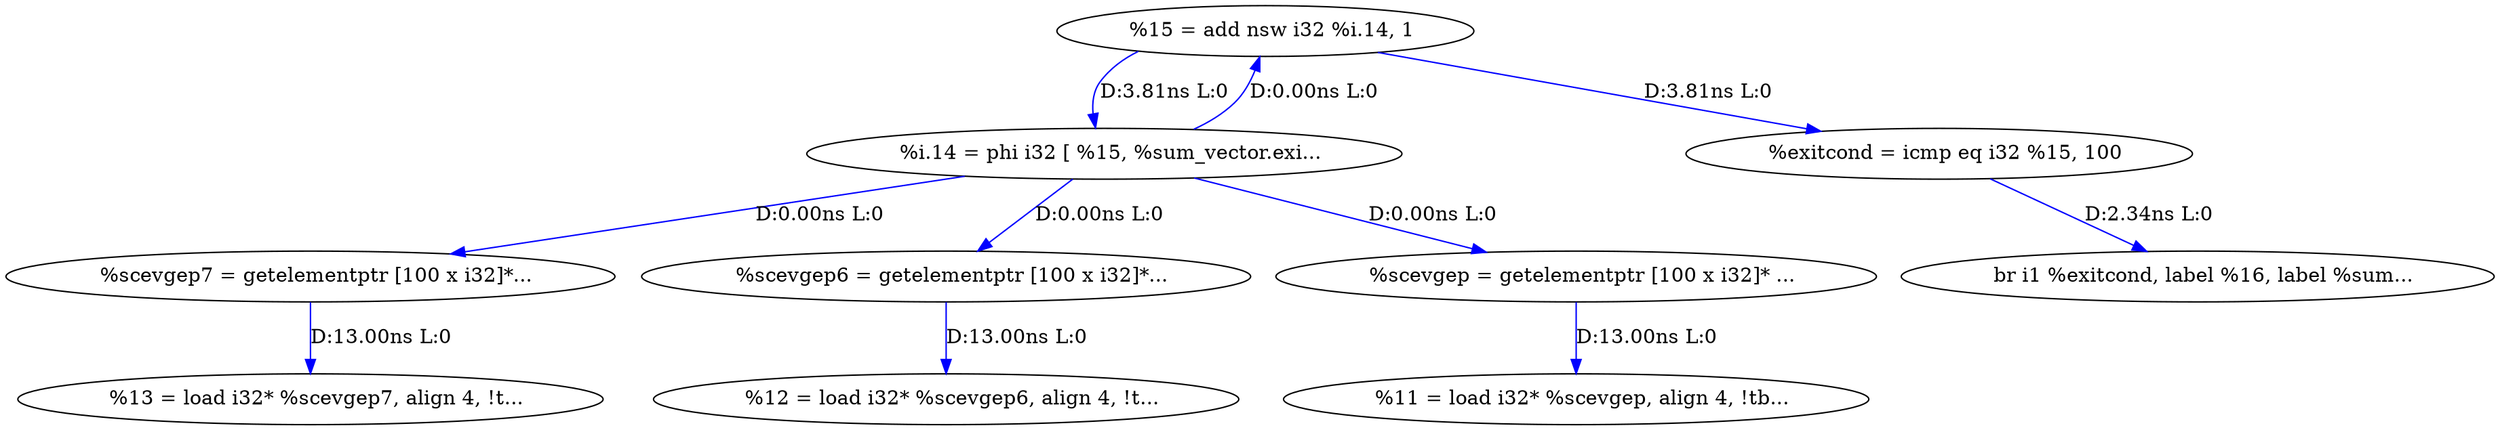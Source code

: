 digraph {
Node0xadcdba0[label="  %15 = add nsw i32 %i.14, 1"];
Node0xadcd6a0[label="  %i.14 = phi i32 [ %15, %sum_vector.exi..."];
Node0xadcd6a0 -> Node0xadcdba0[label="D:0.00ns L:0",color=blue];
Node0xadcd880[label="  %scevgep7 = getelementptr [100 x i32]*..."];
Node0xadcd6a0 -> Node0xadcd880[label="D:0.00ns L:0",color=blue];
Node0xadcd7e0[label="  %scevgep6 = getelementptr [100 x i32]*..."];
Node0xadcd6a0 -> Node0xadcd7e0[label="D:0.00ns L:0",color=blue];
Node0xadcd740[label="  %scevgep = getelementptr [100 x i32]* ..."];
Node0xadcd6a0 -> Node0xadcd740[label="D:0.00ns L:0",color=blue];
Node0xadcd920[label="  %11 = load i32* %scevgep, align 4, !tb..."];
Node0xadcd740 -> Node0xadcd920[label="D:13.00ns L:0",color=blue];
Node0xadcd9c0[label="  %12 = load i32* %scevgep6, align 4, !t..."];
Node0xadcd7e0 -> Node0xadcd9c0[label="D:13.00ns L:0",color=blue];
Node0xadcda60[label="  %13 = load i32* %scevgep7, align 4, !t..."];
Node0xadcd880 -> Node0xadcda60[label="D:13.00ns L:0",color=blue];
Node0xadcdc40[label="  %exitcond = icmp eq i32 %15, 100"];
Node0xadcdba0 -> Node0xadcdc40[label="D:3.81ns L:0",color=blue];
Node0xadcdba0 -> Node0xadcd6a0[label="D:3.81ns L:0",color=blue];
Node0xadcdce0[label="  br i1 %exitcond, label %16, label %sum..."];
Node0xadcdc40 -> Node0xadcdce0[label="D:2.34ns L:0",color=blue];
}
